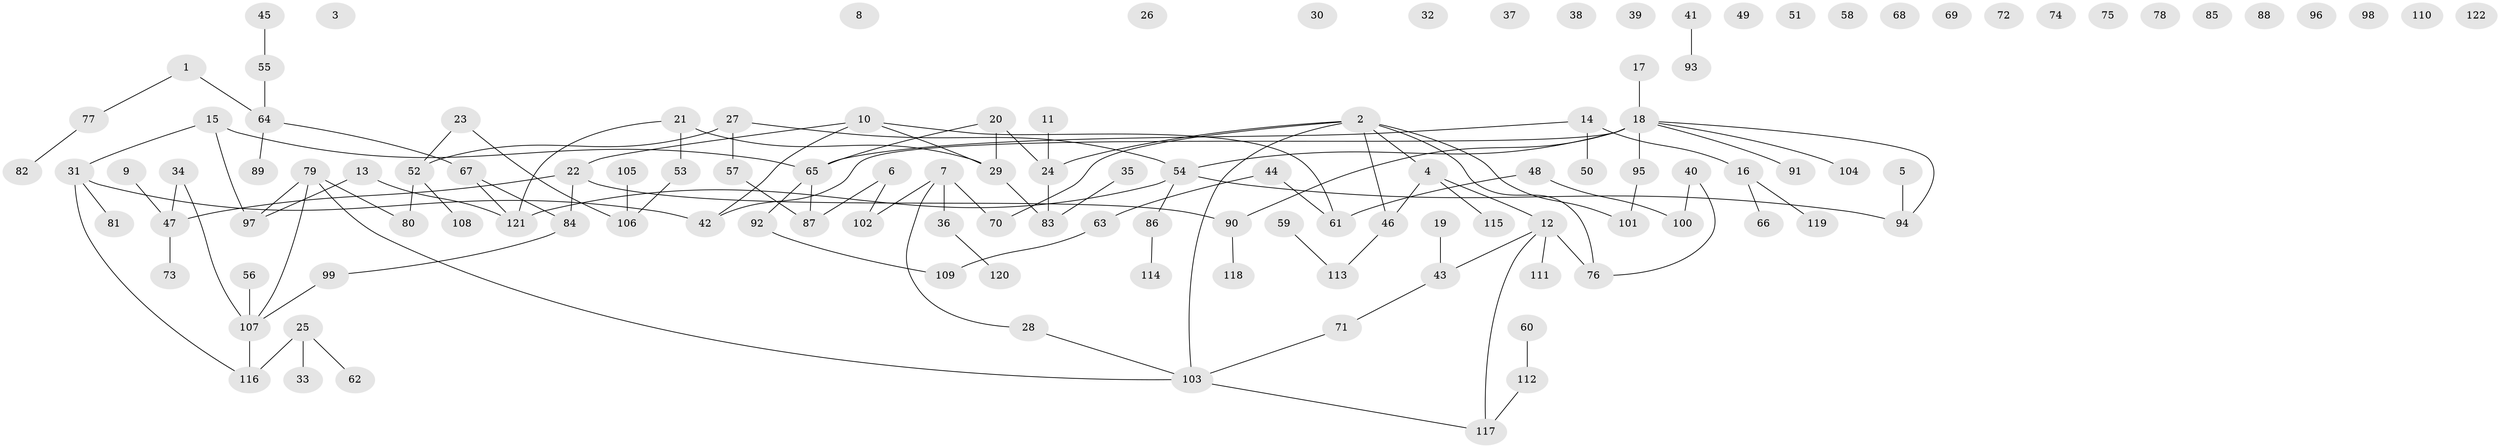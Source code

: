 // Generated by graph-tools (version 1.1) at 2025/00/03/09/25 03:00:49]
// undirected, 122 vertices, 120 edges
graph export_dot {
graph [start="1"]
  node [color=gray90,style=filled];
  1;
  2;
  3;
  4;
  5;
  6;
  7;
  8;
  9;
  10;
  11;
  12;
  13;
  14;
  15;
  16;
  17;
  18;
  19;
  20;
  21;
  22;
  23;
  24;
  25;
  26;
  27;
  28;
  29;
  30;
  31;
  32;
  33;
  34;
  35;
  36;
  37;
  38;
  39;
  40;
  41;
  42;
  43;
  44;
  45;
  46;
  47;
  48;
  49;
  50;
  51;
  52;
  53;
  54;
  55;
  56;
  57;
  58;
  59;
  60;
  61;
  62;
  63;
  64;
  65;
  66;
  67;
  68;
  69;
  70;
  71;
  72;
  73;
  74;
  75;
  76;
  77;
  78;
  79;
  80;
  81;
  82;
  83;
  84;
  85;
  86;
  87;
  88;
  89;
  90;
  91;
  92;
  93;
  94;
  95;
  96;
  97;
  98;
  99;
  100;
  101;
  102;
  103;
  104;
  105;
  106;
  107;
  108;
  109;
  110;
  111;
  112;
  113;
  114;
  115;
  116;
  117;
  118;
  119;
  120;
  121;
  122;
  1 -- 64;
  1 -- 77;
  2 -- 4;
  2 -- 24;
  2 -- 46;
  2 -- 70;
  2 -- 76;
  2 -- 101;
  2 -- 103;
  4 -- 12;
  4 -- 46;
  4 -- 115;
  5 -- 94;
  6 -- 87;
  6 -- 102;
  7 -- 28;
  7 -- 36;
  7 -- 70;
  7 -- 102;
  9 -- 47;
  10 -- 22;
  10 -- 29;
  10 -- 42;
  10 -- 61;
  11 -- 24;
  12 -- 43;
  12 -- 76;
  12 -- 111;
  12 -- 117;
  13 -- 97;
  13 -- 121;
  14 -- 16;
  14 -- 50;
  14 -- 65;
  15 -- 31;
  15 -- 65;
  15 -- 97;
  16 -- 66;
  16 -- 119;
  17 -- 18;
  18 -- 42;
  18 -- 54;
  18 -- 90;
  18 -- 91;
  18 -- 94;
  18 -- 95;
  18 -- 104;
  19 -- 43;
  20 -- 24;
  20 -- 29;
  20 -- 65;
  21 -- 29;
  21 -- 53;
  21 -- 121;
  22 -- 47;
  22 -- 84;
  22 -- 90;
  23 -- 52;
  23 -- 106;
  24 -- 83;
  25 -- 33;
  25 -- 62;
  25 -- 116;
  27 -- 52;
  27 -- 54;
  27 -- 57;
  28 -- 103;
  29 -- 83;
  31 -- 42;
  31 -- 81;
  31 -- 116;
  34 -- 47;
  34 -- 107;
  35 -- 83;
  36 -- 120;
  40 -- 76;
  40 -- 100;
  41 -- 93;
  43 -- 71;
  44 -- 61;
  44 -- 63;
  45 -- 55;
  46 -- 113;
  47 -- 73;
  48 -- 61;
  48 -- 100;
  52 -- 80;
  52 -- 108;
  53 -- 106;
  54 -- 86;
  54 -- 94;
  54 -- 121;
  55 -- 64;
  56 -- 107;
  57 -- 87;
  59 -- 113;
  60 -- 112;
  63 -- 109;
  64 -- 67;
  64 -- 89;
  65 -- 87;
  65 -- 92;
  67 -- 84;
  67 -- 121;
  71 -- 103;
  77 -- 82;
  79 -- 80;
  79 -- 97;
  79 -- 103;
  79 -- 107;
  84 -- 99;
  86 -- 114;
  90 -- 118;
  92 -- 109;
  95 -- 101;
  99 -- 107;
  103 -- 117;
  105 -- 106;
  107 -- 116;
  112 -- 117;
}
